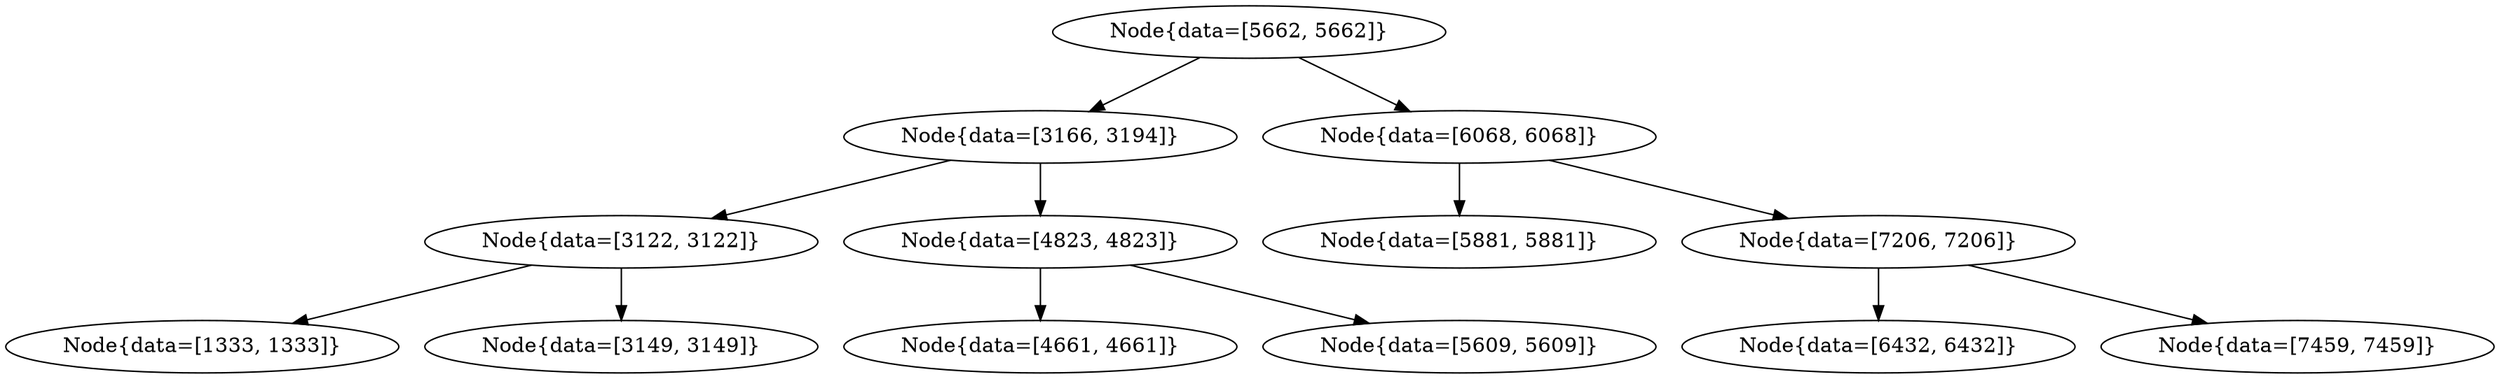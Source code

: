 digraph G{
1635298461 [label="Node{data=[5662, 5662]}"]
1635298461 -> 121715777
121715777 [label="Node{data=[3166, 3194]}"]
121715777 -> 1098372135
1098372135 [label="Node{data=[3122, 3122]}"]
1098372135 -> 193580025
193580025 [label="Node{data=[1333, 1333]}"]
1098372135 -> 791773777
791773777 [label="Node{data=[3149, 3149]}"]
121715777 -> 563876034
563876034 [label="Node{data=[4823, 4823]}"]
563876034 -> 1580543546
1580543546 [label="Node{data=[4661, 4661]}"]
563876034 -> 455536646
455536646 [label="Node{data=[5609, 5609]}"]
1635298461 -> 950454841
950454841 [label="Node{data=[6068, 6068]}"]
950454841 -> 2038290415
2038290415 [label="Node{data=[5881, 5881]}"]
950454841 -> 248410628
248410628 [label="Node{data=[7206, 7206]}"]
248410628 -> 583275803
583275803 [label="Node{data=[6432, 6432]}"]
248410628 -> 742257784
742257784 [label="Node{data=[7459, 7459]}"]
}